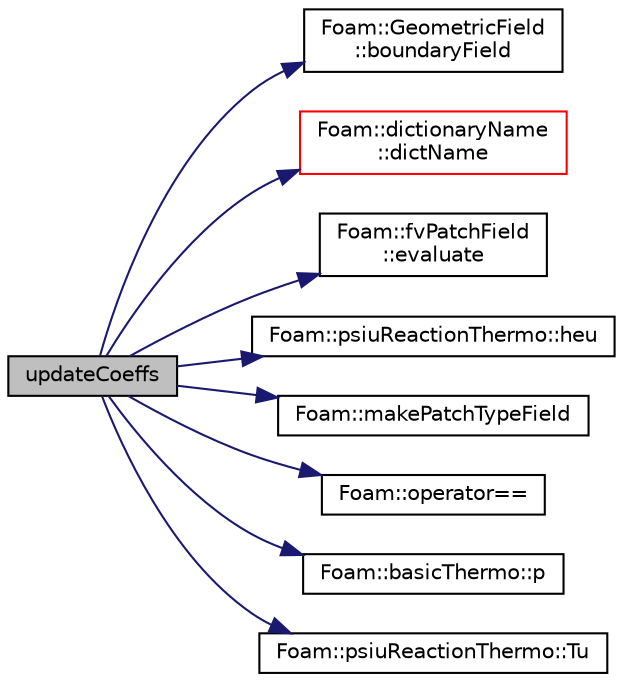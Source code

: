 digraph "updateCoeffs"
{
  bgcolor="transparent";
  edge [fontname="Helvetica",fontsize="10",labelfontname="Helvetica",labelfontsize="10"];
  node [fontname="Helvetica",fontsize="10",shape=record];
  rankdir="LR";
  Node1 [label="updateCoeffs",height=0.2,width=0.4,color="black", fillcolor="grey75", style="filled", fontcolor="black"];
  Node1 -> Node2 [color="midnightblue",fontsize="10",style="solid",fontname="Helvetica"];
  Node2 [label="Foam::GeometricField\l::boundaryField",height=0.2,width=0.4,color="black",URL="$a00923.html#a3c6c1a789b48ea0c5e8bff64f9c14f2d",tooltip="Return reference to GeometricBoundaryField. "];
  Node1 -> Node3 [color="midnightblue",fontsize="10",style="solid",fontname="Helvetica"];
  Node3 [label="Foam::dictionaryName\l::dictName",height=0.2,width=0.4,color="red",URL="$a00527.html#a0c0f7c5d75947353dc8dc6cbe4df98ea",tooltip="Return the local dictionary name (final part of scoped name) "];
  Node1 -> Node4 [color="midnightblue",fontsize="10",style="solid",fontname="Helvetica"];
  Node4 [label="Foam::fvPatchField\l::evaluate",height=0.2,width=0.4,color="black",URL="$a00888.html#a3b59c070ab0408e3bbb21927540159f4",tooltip="Evaluate the patch field, sets Updated to false. "];
  Node1 -> Node5 [color="midnightblue",fontsize="10",style="solid",fontname="Helvetica"];
  Node5 [label="Foam::psiuReactionThermo::heu",height=0.2,width=0.4,color="black",URL="$a02020.html#a31b3705d0c700f594439e89b871acdf3",tooltip="Unburnt gas enthalpy [J/kg]. "];
  Node1 -> Node6 [color="midnightblue",fontsize="10",style="solid",fontname="Helvetica"];
  Node6 [label="Foam::makePatchTypeField",height=0.2,width=0.4,color="black",URL="$a10758.html#a44a8c9a8ab08f6bf1f84bf3dab3f82a2"];
  Node1 -> Node7 [color="midnightblue",fontsize="10",style="solid",fontname="Helvetica"];
  Node7 [label="Foam::operator==",height=0.2,width=0.4,color="black",URL="$a10758.html#a28a45d2e3cca6152b024de57575abbf1"];
  Node1 -> Node8 [color="midnightblue",fontsize="10",style="solid",fontname="Helvetica"];
  Node8 [label="Foam::basicThermo::p",height=0.2,width=0.4,color="black",URL="$a00122.html#a559539638a23431ca4b538c03b46e746",tooltip="Pressure [Pa]. "];
  Node1 -> Node9 [color="midnightblue",fontsize="10",style="solid",fontname="Helvetica"];
  Node9 [label="Foam::psiuReactionThermo::Tu",height=0.2,width=0.4,color="black",URL="$a02020.html#a60958b969dabd7af2f9e81002a3f7a4b",tooltip="Unburnt gas temperature [K]. "];
}
